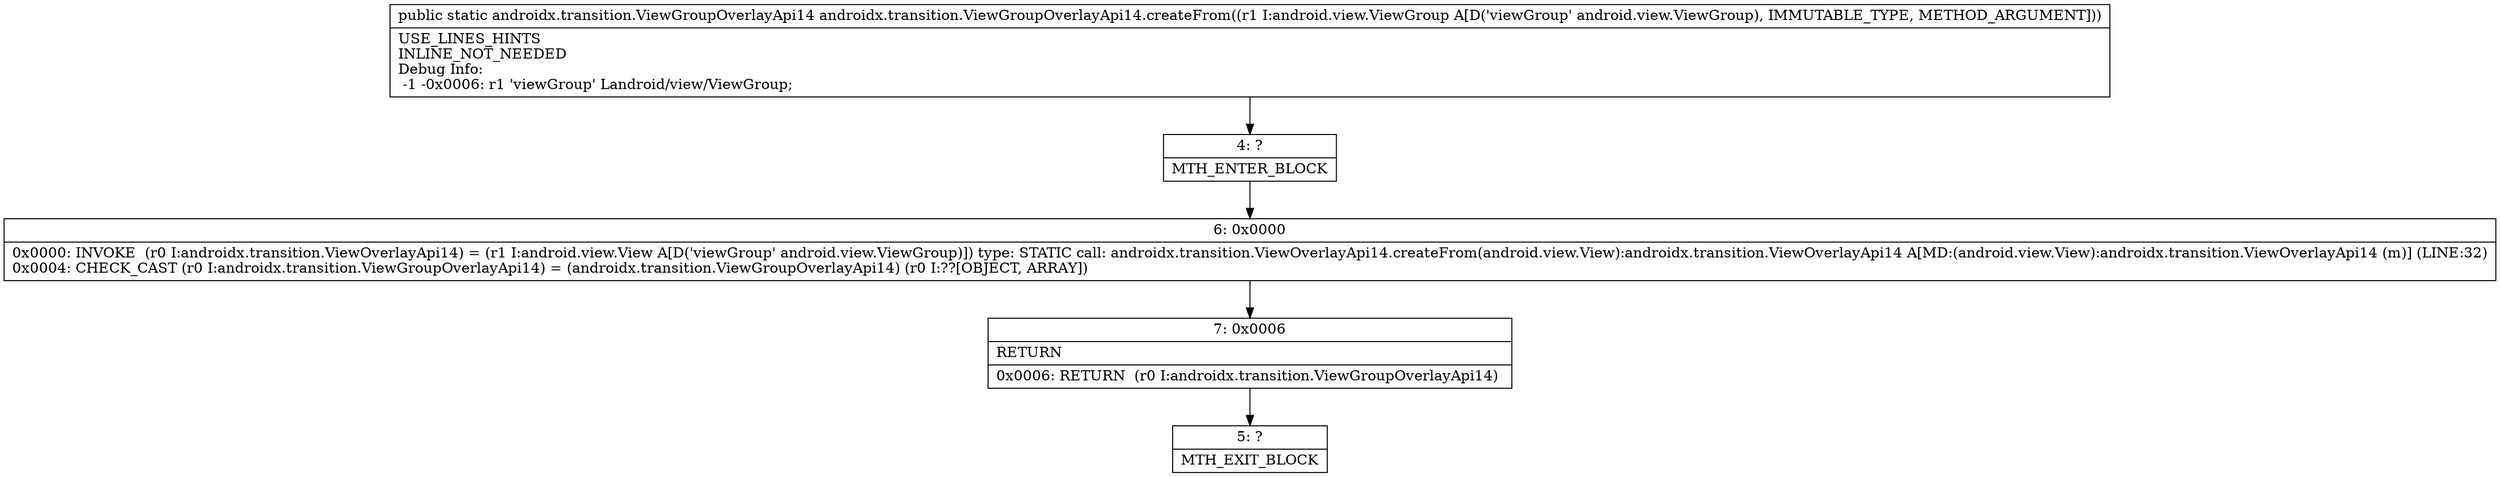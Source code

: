 digraph "CFG forandroidx.transition.ViewGroupOverlayApi14.createFrom(Landroid\/view\/ViewGroup;)Landroidx\/transition\/ViewGroupOverlayApi14;" {
Node_4 [shape=record,label="{4\:\ ?|MTH_ENTER_BLOCK\l}"];
Node_6 [shape=record,label="{6\:\ 0x0000|0x0000: INVOKE  (r0 I:androidx.transition.ViewOverlayApi14) = (r1 I:android.view.View A[D('viewGroup' android.view.ViewGroup)]) type: STATIC call: androidx.transition.ViewOverlayApi14.createFrom(android.view.View):androidx.transition.ViewOverlayApi14 A[MD:(android.view.View):androidx.transition.ViewOverlayApi14 (m)] (LINE:32)\l0x0004: CHECK_CAST (r0 I:androidx.transition.ViewGroupOverlayApi14) = (androidx.transition.ViewGroupOverlayApi14) (r0 I:??[OBJECT, ARRAY]) \l}"];
Node_7 [shape=record,label="{7\:\ 0x0006|RETURN\l|0x0006: RETURN  (r0 I:androidx.transition.ViewGroupOverlayApi14) \l}"];
Node_5 [shape=record,label="{5\:\ ?|MTH_EXIT_BLOCK\l}"];
MethodNode[shape=record,label="{public static androidx.transition.ViewGroupOverlayApi14 androidx.transition.ViewGroupOverlayApi14.createFrom((r1 I:android.view.ViewGroup A[D('viewGroup' android.view.ViewGroup), IMMUTABLE_TYPE, METHOD_ARGUMENT]))  | USE_LINES_HINTS\lINLINE_NOT_NEEDED\lDebug Info:\l  \-1 \-0x0006: r1 'viewGroup' Landroid\/view\/ViewGroup;\l}"];
MethodNode -> Node_4;Node_4 -> Node_6;
Node_6 -> Node_7;
Node_7 -> Node_5;
}

